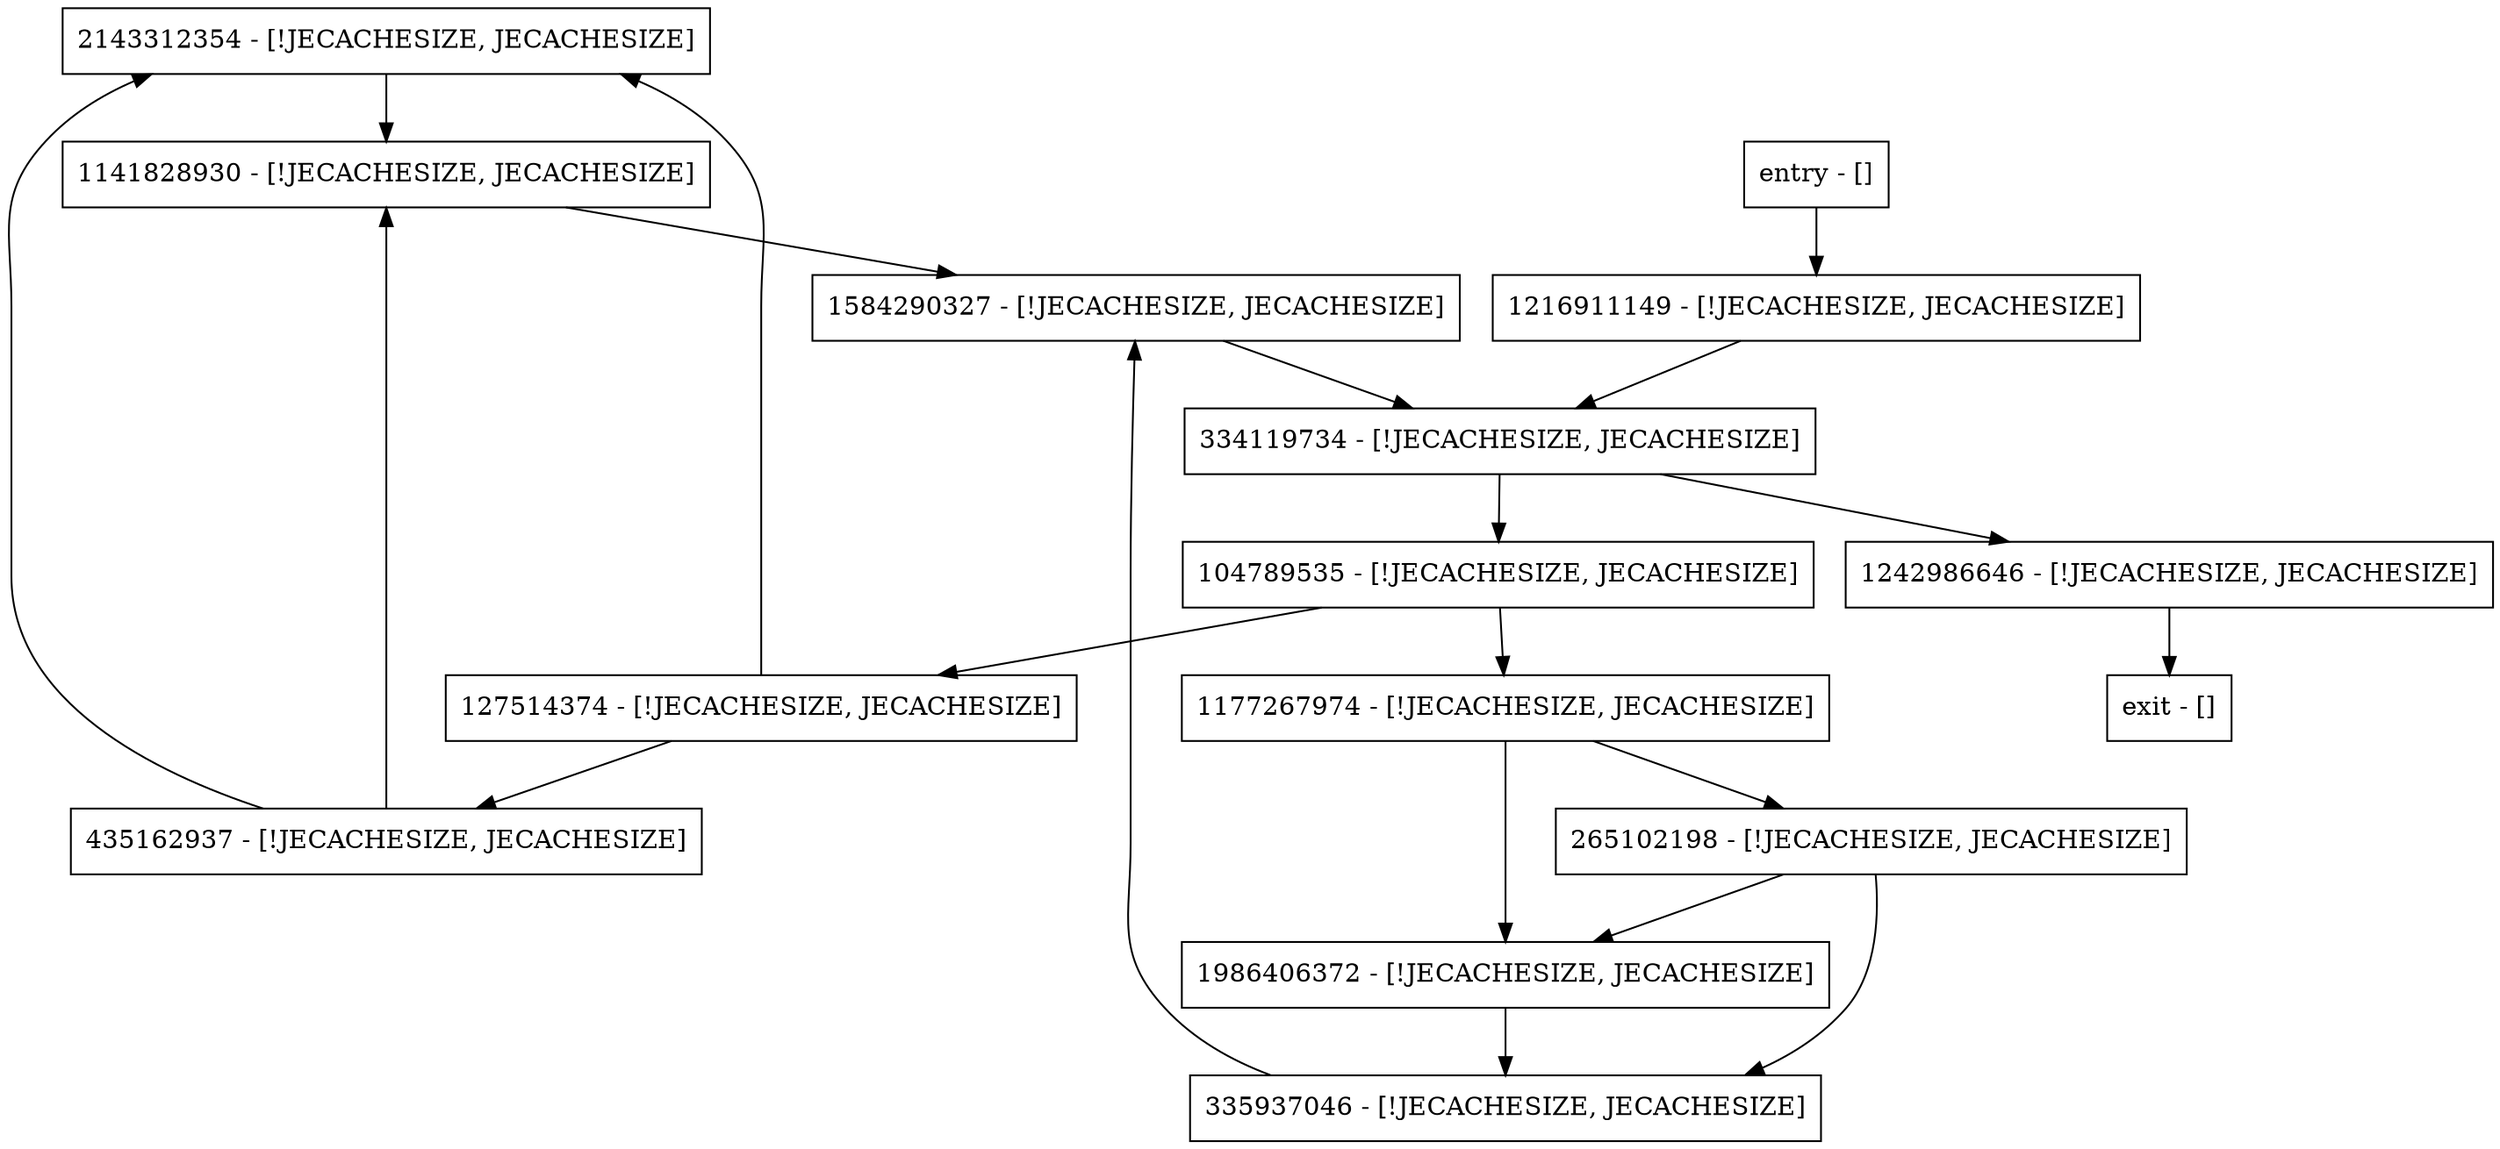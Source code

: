 digraph packLnMemIds {
node [shape=record];
2143312354 [label="2143312354 - [!JECACHESIZE, JECACHESIZE]"];
1584290327 [label="1584290327 - [!JECACHESIZE, JECACHESIZE]"];
1216911149 [label="1216911149 - [!JECACHESIZE, JECACHESIZE]"];
1177267974 [label="1177267974 - [!JECACHESIZE, JECACHESIZE]"];
127514374 [label="127514374 - [!JECACHESIZE, JECACHESIZE]"];
1986406372 [label="1986406372 - [!JECACHESIZE, JECACHESIZE]"];
265102198 [label="265102198 - [!JECACHESIZE, JECACHESIZE]"];
entry [label="entry - []"];
exit [label="exit - []"];
1242986646 [label="1242986646 - [!JECACHESIZE, JECACHESIZE]"];
104789535 [label="104789535 - [!JECACHESIZE, JECACHESIZE]"];
1141828930 [label="1141828930 - [!JECACHESIZE, JECACHESIZE]"];
435162937 [label="435162937 - [!JECACHESIZE, JECACHESIZE]"];
335937046 [label="335937046 - [!JECACHESIZE, JECACHESIZE]"];
334119734 [label="334119734 - [!JECACHESIZE, JECACHESIZE]"];
entry;
exit;
2143312354 -> 1141828930;
1584290327 -> 334119734;
1216911149 -> 334119734;
1177267974 -> 1986406372;
1177267974 -> 265102198;
127514374 -> 2143312354;
127514374 -> 435162937;
1986406372 -> 335937046;
265102198 -> 1986406372;
265102198 -> 335937046;
entry -> 1216911149;
1242986646 -> exit;
104789535 -> 1177267974;
104789535 -> 127514374;
1141828930 -> 1584290327;
435162937 -> 2143312354;
435162937 -> 1141828930;
335937046 -> 1584290327;
334119734 -> 1242986646;
334119734 -> 104789535;
}
